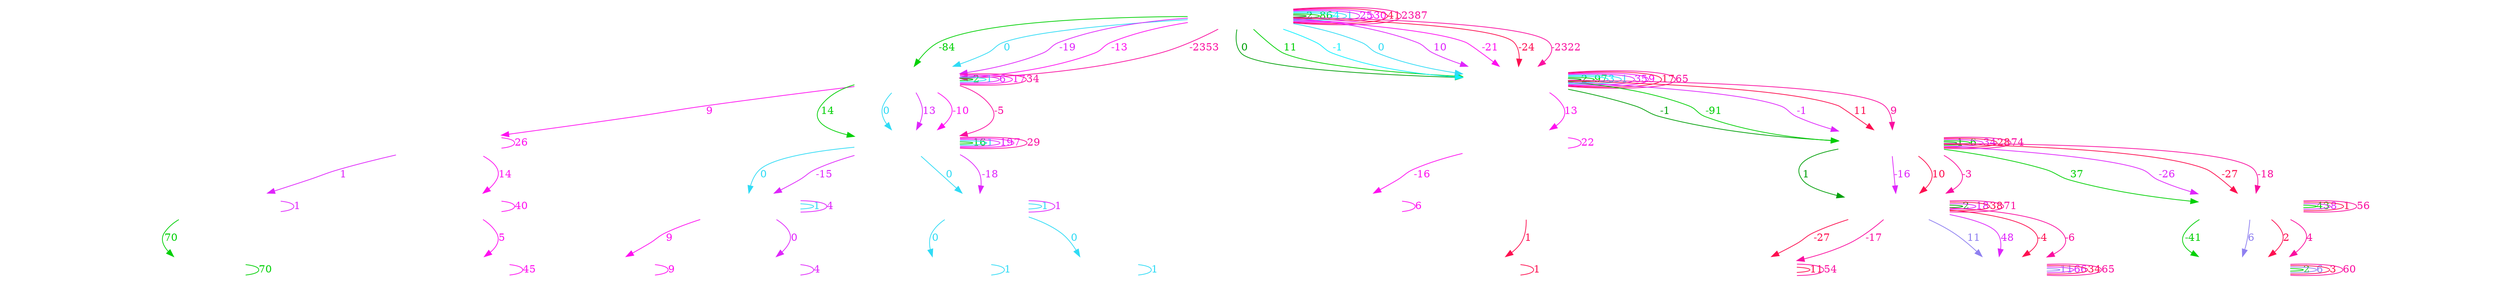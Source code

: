 digraph G{
	1[shape=plaintext, image="../results/visualizeCCAOnPheno/STAGE00DATA/png/1.png",label="",fixedsize=true,width=2,fontcolor="#00A00A"]
	2[shape=plaintext, image="../results/visualizeCCAOnPheno/STAGE00DATA/png/2.png",label="",fixedsize=true,width=2,fontcolor="#00A00A"]
	3[shape=plaintext, image="../results/visualizeCCAOnPheno/STAGE00DATA/png/3.png",label="",fixedsize=true,width=2,fontcolor="#00A00A"]
	4[shape=plaintext, image="../results/visualizeCCAOnPheno/STAGE00DATA/png/4.png",label="",fixedsize=true,width=2,fontcolor="#00A00A"]
	5[shape=plaintext, image="../results/visualizeCCAOnPheno/STAGE00DATA/png/5.png",label="",fixedsize=true,width=2,fontcolor="#00A00A"]
	6[shape=plaintext, image="../results/visualizeCCAOnPheno/STAGE00DATA/png/6.png",label="",fixedsize=true,width=2,fontcolor="#00A00A"]
	7[shape=plaintext, image="../results/visualizeCCAOnPheno/STAGE00DATA/png/7.png",label="",fixedsize=true,width=2,fontcolor="#00A00A"]
	8[shape=plaintext, image="../results/visualizeCCAOnPheno/STAGE00DATA/png/8.png",label="",fixedsize=true,width=2,fontcolor="#00A00A"]
	9[shape=plaintext, image="../results/visualizeCCAOnPheno/STAGE00DATA/png/9.png",label="",fixedsize=true,width=2,fontcolor="#00A00A"]
	10[shape=plaintext, image="../results/visualizeCCAOnPheno/STAGE00DATA/png/10.png",label="",fixedsize=true,width=2,fontcolor="#00A00A"]
	11[shape=plaintext, image="../results/visualizeCCAOnPheno/STAGE00DATA/png/11.png",label="",fixedsize=true,width=2,fontcolor="#00A00A"]
	12[shape=plaintext, image="../results/visualizeCCAOnPheno/STAGE00DATA/png/12.png",label="",fixedsize=true,width=2,fontcolor="#00A00A"]
	13[shape=plaintext, image="../results/visualizeCCAOnPheno/STAGE00DATA/png/13.png",label="",fixedsize=true,width=2,fontcolor="#00A00A"]
	14[shape=plaintext, image="../results/visualizeCCAOnPheno/STAGE00DATA/png/14.png",label="",fixedsize=true,width=2,fontcolor="#00A00A"]
	15[shape=plaintext, image="../results/visualizeCCAOnPheno/STAGE00DATA/png/15.png",label="",fixedsize=true,width=2,fontcolor="#00A00A"]
	16[shape=plaintext, image="../results/visualizeCCAOnPheno/STAGE00DATA/png/16.png",label="",fixedsize=true,width=2,fontcolor="#00A00A"]
	17[shape=plaintext, image="../results/visualizeCCAOnPheno/STAGE00DATA/png/17.png",label="",fixedsize=true,width=2,fontcolor="#00A00A"]
	18[shape=plaintext, image="../results/visualizeCCAOnPheno/STAGE00DATA/png/18.png",label="",fixedsize=true,width=2,fontcolor="#00A00A"]
	19[shape=plaintext, image="../results/visualizeCCAOnPheno/STAGE00DATA/png/19.png",label="",fixedsize=true,width=2,fontcolor="#00A00A"]
	20[shape=plaintext, image="../results/visualizeCCAOnPheno/STAGE00DATA/png/20.png",label="",fixedsize=true,width=2,fontcolor="#00A00A"]
	21[shape=plaintext, image="../results/visualizeCCAOnPheno/STAGE00DATA/png/21.png",label="",fixedsize=true,width=2,fontcolor="#00A00A"]
	22[shape=plaintext, image="../results/visualizeCCAOnPheno/STAGE00DATA/png/22.png",label="",fixedsize=true,width=2,fontcolor="#00A00A"]
	23[shape=plaintext, image="../results/visualizeCCAOnPheno/STAGE00DATA/png/23.png",label="",fixedsize=true,width=2,fontcolor="#00A00A"]
	24[shape=plaintext, image="../results/visualizeCCAOnPheno/STAGE00DATA/png/24.png",label="",fixedsize=true,width=2,fontcolor="#00A00A"]
	25[shape=plaintext, image="../results/visualizeCCAOnPheno/STAGE00DATA/png/25.png",label="",fixedsize=true,width=2,fontcolor="#00A00A"]
	26[shape=plaintext, image="../results/visualizeCCAOnPheno/STAGE00DATA/png/26.png",label="",fixedsize=true,width=2,fontcolor="#00A00A"]
	27[shape=plaintext, image="../results/visualizeCCAOnPheno/STAGE00DATA/png/27.png",label="",fixedsize=true,width=2,fontcolor="#00A00A"]
	28[shape=plaintext, image="../results/visualizeCCAOnPheno/STAGE00DATA/png/28.png",label="",fixedsize=true,width=2,fontcolor="#00A00A"]
	29[shape=plaintext, image="../results/visualizeCCAOnPheno/STAGE00DATA/png/29.png",label="",fixedsize=true,width=2,fontcolor="#00A00A"]
	30[shape=plaintext, image="../results/visualizeCCAOnPheno/STAGE00DATA/png/30.png",label="",fixedsize=true,width=2,fontcolor="#00A00A"]
	31[shape=plaintext, image="../results/visualizeCCAOnPheno/STAGE00DATA/png/31.png",label="",fixedsize=true,width=2,fontcolor="#00A00A"]
	1->1[label="2", color="#00A00A", fontcolor="#00A00A",arrowhead=none]
	1->2[style=invis]
	1->3[style=invis]
	1->3[label="0", color="#00A00A", fontcolor="#00A00A"]
	3->3[label="2", color="#00A00A", fontcolor="#00A00A",arrowhead=none]
	2->4[style=invis]
	2->5[style=invis]
	3->6[style=invis]
	3->7[style=invis]
	3->7[label="-1", color="#00A00A", fontcolor="#00A00A"]
	7->7[label="1", color="#00A00A", fontcolor="#00A00A",arrowhead=none]
	4->8[style=invis]
	4->9[style=invis]
	5->10[style=invis]
	5->11[style=invis]
	6->12[style=invis]
	6->13[style=invis]
	7->14[style=invis]
	7->14[label="1", color="#00A00A", fontcolor="#00A00A"]
	14->14[label="2", color="#00A00A", fontcolor="#00A00A",arrowhead=none]
	7->15[style=invis]
	8->16[style=invis]
	8->17[style=invis]
	9->18[style=invis]
	9->19[style=invis]
	10->20[style=invis]
	10->21[style=invis]
	11->22[style=invis]
	11->23[style=invis]
	12->24[style=invis]
	12->25[style=invis]
	13->26[style=invis]
	13->27[style=invis]
	14->28[style=invis]
	14->29[style=invis]
	15->30[style=invis]
	15->31[style=invis]
	1[shape=plaintext, image="../results/visualizeCCAOnPheno/STAGE00DATA/png/1.png",label="",fixedsize=true,width=2,fontcolor="#00D005"]
	2[shape=plaintext, image="../results/visualizeCCAOnPheno/STAGE00DATA/png/2.png",label="",fixedsize=true,width=2,fontcolor="#00D005"]
	3[shape=plaintext, image="../results/visualizeCCAOnPheno/STAGE00DATA/png/3.png",label="",fixedsize=true,width=2,fontcolor="#00D005"]
	4[shape=plaintext, image="../results/visualizeCCAOnPheno/STAGE00DATA/png/4.png",label="",fixedsize=true,width=2,fontcolor="#00D005"]
	5[shape=plaintext, image="../results/visualizeCCAOnPheno/STAGE00DATA/png/5.png",label="",fixedsize=true,width=2,fontcolor="#00D005"]
	6[shape=plaintext, image="../results/visualizeCCAOnPheno/STAGE00DATA/png/6.png",label="",fixedsize=true,width=2,fontcolor="#00D005"]
	7[shape=plaintext, image="../results/visualizeCCAOnPheno/STAGE00DATA/png/7.png",label="",fixedsize=true,width=2,fontcolor="#00D005"]
	8[shape=plaintext, image="../results/visualizeCCAOnPheno/STAGE00DATA/png/8.png",label="",fixedsize=true,width=2,fontcolor="#00D005"]
	9[shape=plaintext, image="../results/visualizeCCAOnPheno/STAGE00DATA/png/9.png",label="",fixedsize=true,width=2,fontcolor="#00D005"]
	10[shape=plaintext, image="../results/visualizeCCAOnPheno/STAGE00DATA/png/10.png",label="",fixedsize=true,width=2,fontcolor="#00D005"]
	11[shape=plaintext, image="../results/visualizeCCAOnPheno/STAGE00DATA/png/11.png",label="",fixedsize=true,width=2,fontcolor="#00D005"]
	12[shape=plaintext, image="../results/visualizeCCAOnPheno/STAGE00DATA/png/12.png",label="",fixedsize=true,width=2,fontcolor="#00D005"]
	13[shape=plaintext, image="../results/visualizeCCAOnPheno/STAGE00DATA/png/13.png",label="",fixedsize=true,width=2,fontcolor="#00D005"]
	14[shape=plaintext, image="../results/visualizeCCAOnPheno/STAGE00DATA/png/14.png",label="",fixedsize=true,width=2,fontcolor="#00D005"]
	15[shape=plaintext, image="../results/visualizeCCAOnPheno/STAGE00DATA/png/15.png",label="",fixedsize=true,width=2,fontcolor="#00D005"]
	16[shape=plaintext, image="../results/visualizeCCAOnPheno/STAGE00DATA/png/16.png",label="",fixedsize=true,width=2,fontcolor="#00D005"]
	17[shape=plaintext, image="../results/visualizeCCAOnPheno/STAGE00DATA/png/17.png",label="",fixedsize=true,width=2,fontcolor="#00D005"]
	18[shape=plaintext, image="../results/visualizeCCAOnPheno/STAGE00DATA/png/18.png",label="",fixedsize=true,width=2,fontcolor="#00D005"]
	19[shape=plaintext, image="../results/visualizeCCAOnPheno/STAGE00DATA/png/19.png",label="",fixedsize=true,width=2,fontcolor="#00D005"]
	20[shape=plaintext, image="../results/visualizeCCAOnPheno/STAGE00DATA/png/20.png",label="",fixedsize=true,width=2,fontcolor="#00D005"]
	21[shape=plaintext, image="../results/visualizeCCAOnPheno/STAGE00DATA/png/21.png",label="",fixedsize=true,width=2,fontcolor="#00D005"]
	22[shape=plaintext, image="../results/visualizeCCAOnPheno/STAGE00DATA/png/22.png",label="",fixedsize=true,width=2,fontcolor="#00D005"]
	23[shape=plaintext, image="../results/visualizeCCAOnPheno/STAGE00DATA/png/23.png",label="",fixedsize=true,width=2,fontcolor="#00D005"]
	24[shape=plaintext, image="../results/visualizeCCAOnPheno/STAGE00DATA/png/24.png",label="",fixedsize=true,width=2,fontcolor="#00D005"]
	25[shape=plaintext, image="../results/visualizeCCAOnPheno/STAGE00DATA/png/25.png",label="",fixedsize=true,width=2,fontcolor="#00D005"]
	26[shape=plaintext, image="../results/visualizeCCAOnPheno/STAGE00DATA/png/26.png",label="",fixedsize=true,width=2,fontcolor="#00D005"]
	27[shape=plaintext, image="../results/visualizeCCAOnPheno/STAGE00DATA/png/27.png",label="",fixedsize=true,width=2,fontcolor="#00D005"]
	28[shape=plaintext, image="../results/visualizeCCAOnPheno/STAGE00DATA/png/28.png",label="",fixedsize=true,width=2,fontcolor="#00D005"]
	29[shape=plaintext, image="../results/visualizeCCAOnPheno/STAGE00DATA/png/29.png",label="",fixedsize=true,width=2,fontcolor="#00D005"]
	30[shape=plaintext, image="../results/visualizeCCAOnPheno/STAGE00DATA/png/30.png",label="",fixedsize=true,width=2,fontcolor="#00D005"]
	31[shape=plaintext, image="../results/visualizeCCAOnPheno/STAGE00DATA/png/31.png",label="",fixedsize=true,width=2,fontcolor="#00D005"]
	1->1[label="86", color="#00D005", fontcolor="#00D005",arrowhead=none]
	1->2[style=invis]
	1->2[label="-84", color="#00D005", fontcolor="#00D005"]
	2->2[label="2", color="#00D005", fontcolor="#00D005",arrowhead=none]
	1->3[style=invis]
	1->3[label="11", color="#00D005", fontcolor="#00D005"]
	3->3[label="97", color="#00D005", fontcolor="#00D005",arrowhead=none]
	2->4[style=invis]
	2->5[style=invis]
	2->5[label="14", color="#00D005", fontcolor="#00D005"]
	5->5[label="16", color="#00D005", fontcolor="#00D005",arrowhead=none]
	3->6[style=invis]
	3->7[style=invis]
	3->7[label="-91", color="#00D005", fontcolor="#00D005"]
	7->7[label="6", color="#00D005", fontcolor="#00D005",arrowhead=none]
	4->8[style=invis]
	4->9[style=invis]
	5->10[style=invis]
	5->11[style=invis]
	6->12[style=invis]
	6->13[style=invis]
	7->14[style=invis]
	7->15[style=invis]
	7->15[label="37", color="#00D005", fontcolor="#00D005"]
	15->15[label="43", color="#00D005", fontcolor="#00D005",arrowhead=none]
	8->16[style=invis]
	8->17[style=invis]
	8->17[label="70", color="#00D005", fontcolor="#00D005"]
	17->17[label="70", color="#00D005", fontcolor="#00D005",arrowhead=none]
	9->18[style=invis]
	9->19[style=invis]
	10->20[style=invis]
	10->21[style=invis]
	11->22[style=invis]
	11->23[style=invis]
	12->24[style=invis]
	12->25[style=invis]
	13->26[style=invis]
	13->27[style=invis]
	14->28[style=invis]
	14->29[style=invis]
	15->30[style=invis]
	15->30[label="-41", color="#00D005", fontcolor="#00D005"]
	30->30[label="2", color="#00D005", fontcolor="#00D005",arrowhead=none]
	15->31[style=invis]
	1[shape=plaintext, image="../results/visualizeCCAOnPheno/STAGE00DATA/png/1.png",label="",fixedsize=true,width=2,fontcolor="#0FF0FF"]
	2[shape=plaintext, image="../results/visualizeCCAOnPheno/STAGE00DATA/png/2.png",label="",fixedsize=true,width=2,fontcolor="#0FF0FF"]
	3[shape=plaintext, image="../results/visualizeCCAOnPheno/STAGE00DATA/png/3.png",label="",fixedsize=true,width=2,fontcolor="#0FF0FF"]
	4[shape=plaintext, image="../results/visualizeCCAOnPheno/STAGE00DATA/png/4.png",label="",fixedsize=true,width=2,fontcolor="#0FF0FF"]
	5[shape=plaintext, image="../results/visualizeCCAOnPheno/STAGE00DATA/png/5.png",label="",fixedsize=true,width=2,fontcolor="#0FF0FF"]
	6[shape=plaintext, image="../results/visualizeCCAOnPheno/STAGE00DATA/png/6.png",label="",fixedsize=true,width=2,fontcolor="#0FF0FF"]
	7[shape=plaintext, image="../results/visualizeCCAOnPheno/STAGE00DATA/png/7.png",label="",fixedsize=true,width=2,fontcolor="#0FF0FF"]
	8[shape=plaintext, image="../results/visualizeCCAOnPheno/STAGE00DATA/png/8.png",label="",fixedsize=true,width=2,fontcolor="#0FF0FF"]
	9[shape=plaintext, image="../results/visualizeCCAOnPheno/STAGE00DATA/png/9.png",label="",fixedsize=true,width=2,fontcolor="#0FF0FF"]
	10[shape=plaintext, image="../results/visualizeCCAOnPheno/STAGE00DATA/png/10.png",label="",fixedsize=true,width=2,fontcolor="#0FF0FF"]
	11[shape=plaintext, image="../results/visualizeCCAOnPheno/STAGE00DATA/png/11.png",label="",fixedsize=true,width=2,fontcolor="#0FF0FF"]
	12[shape=plaintext, image="../results/visualizeCCAOnPheno/STAGE00DATA/png/12.png",label="",fixedsize=true,width=2,fontcolor="#0FF0FF"]
	13[shape=plaintext, image="../results/visualizeCCAOnPheno/STAGE00DATA/png/13.png",label="",fixedsize=true,width=2,fontcolor="#0FF0FF"]
	14[shape=plaintext, image="../results/visualizeCCAOnPheno/STAGE00DATA/png/14.png",label="",fixedsize=true,width=2,fontcolor="#0FF0FF"]
	15[shape=plaintext, image="../results/visualizeCCAOnPheno/STAGE00DATA/png/15.png",label="",fixedsize=true,width=2,fontcolor="#0FF0FF"]
	16[shape=plaintext, image="../results/visualizeCCAOnPheno/STAGE00DATA/png/16.png",label="",fixedsize=true,width=2,fontcolor="#0FF0FF"]
	17[shape=plaintext, image="../results/visualizeCCAOnPheno/STAGE00DATA/png/17.png",label="",fixedsize=true,width=2,fontcolor="#0FF0FF"]
	18[shape=plaintext, image="../results/visualizeCCAOnPheno/STAGE00DATA/png/18.png",label="",fixedsize=true,width=2,fontcolor="#0FF0FF"]
	19[shape=plaintext, image="../results/visualizeCCAOnPheno/STAGE00DATA/png/19.png",label="",fixedsize=true,width=2,fontcolor="#0FF0FF"]
	20[shape=plaintext, image="../results/visualizeCCAOnPheno/STAGE00DATA/png/20.png",label="",fixedsize=true,width=2,fontcolor="#0FF0FF"]
	21[shape=plaintext, image="../results/visualizeCCAOnPheno/STAGE00DATA/png/21.png",label="",fixedsize=true,width=2,fontcolor="#0FF0FF"]
	22[shape=plaintext, image="../results/visualizeCCAOnPheno/STAGE00DATA/png/22.png",label="",fixedsize=true,width=2,fontcolor="#0FF0FF"]
	23[shape=plaintext, image="../results/visualizeCCAOnPheno/STAGE00DATA/png/23.png",label="",fixedsize=true,width=2,fontcolor="#0FF0FF"]
	24[shape=plaintext, image="../results/visualizeCCAOnPheno/STAGE00DATA/png/24.png",label="",fixedsize=true,width=2,fontcolor="#0FF0FF"]
	25[shape=plaintext, image="../results/visualizeCCAOnPheno/STAGE00DATA/png/25.png",label="",fixedsize=true,width=2,fontcolor="#0FF0FF"]
	26[shape=plaintext, image="../results/visualizeCCAOnPheno/STAGE00DATA/png/26.png",label="",fixedsize=true,width=2,fontcolor="#0FF0FF"]
	27[shape=plaintext, image="../results/visualizeCCAOnPheno/STAGE00DATA/png/27.png",label="",fixedsize=true,width=2,fontcolor="#0FF0FF"]
	28[shape=plaintext, image="../results/visualizeCCAOnPheno/STAGE00DATA/png/28.png",label="",fixedsize=true,width=2,fontcolor="#0FF0FF"]
	29[shape=plaintext, image="../results/visualizeCCAOnPheno/STAGE00DATA/png/29.png",label="",fixedsize=true,width=2,fontcolor="#0FF0FF"]
	30[shape=plaintext, image="../results/visualizeCCAOnPheno/STAGE00DATA/png/30.png",label="",fixedsize=true,width=2,fontcolor="#0FF0FF"]
	31[shape=plaintext, image="../results/visualizeCCAOnPheno/STAGE00DATA/png/31.png",label="",fixedsize=true,width=2,fontcolor="#0FF0FF"]
	1->1[label="4", color="#0FF0FF", fontcolor="#0FF0FF",arrowhead=none]
	1->2[style=invis]
	1->3[style=invis]
	1->3[label="-1", color="#0FF0FF", fontcolor="#0FF0FF"]
	3->3[label="3", color="#0FF0FF", fontcolor="#0FF0FF",arrowhead=none]
	2->4[style=invis]
	2->5[style=invis]
	3->6[style=invis]
	3->7[style=invis]
	4->8[style=invis]
	4->9[style=invis]
	5->10[style=invis]
	5->11[style=invis]
	6->12[style=invis]
	6->13[style=invis]
	7->14[style=invis]
	7->15[style=invis]
	8->16[style=invis]
	8->17[style=invis]
	9->18[style=invis]
	9->19[style=invis]
	10->20[style=invis]
	10->21[style=invis]
	11->22[style=invis]
	11->23[style=invis]
	12->24[style=invis]
	12->25[style=invis]
	13->26[style=invis]
	13->27[style=invis]
	14->28[style=invis]
	14->29[style=invis]
	15->30[style=invis]
	15->31[style=invis]
	1[shape=plaintext, image="../results/visualizeCCAOnPheno/STAGE00DATA/png/1.png",label="",fixedsize=true,width=2,fontcolor="#2FDBF5"]
	2[shape=plaintext, image="../results/visualizeCCAOnPheno/STAGE00DATA/png/2.png",label="",fixedsize=true,width=2,fontcolor="#2FDBF5"]
	3[shape=plaintext, image="../results/visualizeCCAOnPheno/STAGE00DATA/png/3.png",label="",fixedsize=true,width=2,fontcolor="#2FDBF5"]
	4[shape=plaintext, image="../results/visualizeCCAOnPheno/STAGE00DATA/png/4.png",label="",fixedsize=true,width=2,fontcolor="#2FDBF5"]
	5[shape=plaintext, image="../results/visualizeCCAOnPheno/STAGE00DATA/png/5.png",label="",fixedsize=true,width=2,fontcolor="#2FDBF5"]
	6[shape=plaintext, image="../results/visualizeCCAOnPheno/STAGE00DATA/png/6.png",label="",fixedsize=true,width=2,fontcolor="#2FDBF5"]
	7[shape=plaintext, image="../results/visualizeCCAOnPheno/STAGE00DATA/png/7.png",label="",fixedsize=true,width=2,fontcolor="#2FDBF5"]
	8[shape=plaintext, image="../results/visualizeCCAOnPheno/STAGE00DATA/png/8.png",label="",fixedsize=true,width=2,fontcolor="#2FDBF5"]
	9[shape=plaintext, image="../results/visualizeCCAOnPheno/STAGE00DATA/png/9.png",label="",fixedsize=true,width=2,fontcolor="#2FDBF5"]
	10[shape=plaintext, image="../results/visualizeCCAOnPheno/STAGE00DATA/png/10.png",label="",fixedsize=true,width=2,fontcolor="#2FDBF5"]
	11[shape=plaintext, image="../results/visualizeCCAOnPheno/STAGE00DATA/png/11.png",label="",fixedsize=true,width=2,fontcolor="#2FDBF5"]
	12[shape=plaintext, image="../results/visualizeCCAOnPheno/STAGE00DATA/png/12.png",label="",fixedsize=true,width=2,fontcolor="#2FDBF5"]
	13[shape=plaintext, image="../results/visualizeCCAOnPheno/STAGE00DATA/png/13.png",label="",fixedsize=true,width=2,fontcolor="#2FDBF5"]
	14[shape=plaintext, image="../results/visualizeCCAOnPheno/STAGE00DATA/png/14.png",label="",fixedsize=true,width=2,fontcolor="#2FDBF5"]
	15[shape=plaintext, image="../results/visualizeCCAOnPheno/STAGE00DATA/png/15.png",label="",fixedsize=true,width=2,fontcolor="#2FDBF5"]
	16[shape=plaintext, image="../results/visualizeCCAOnPheno/STAGE00DATA/png/16.png",label="",fixedsize=true,width=2,fontcolor="#2FDBF5"]
	17[shape=plaintext, image="../results/visualizeCCAOnPheno/STAGE00DATA/png/17.png",label="",fixedsize=true,width=2,fontcolor="#2FDBF5"]
	18[shape=plaintext, image="../results/visualizeCCAOnPheno/STAGE00DATA/png/18.png",label="",fixedsize=true,width=2,fontcolor="#2FDBF5"]
	19[shape=plaintext, image="../results/visualizeCCAOnPheno/STAGE00DATA/png/19.png",label="",fixedsize=true,width=2,fontcolor="#2FDBF5"]
	20[shape=plaintext, image="../results/visualizeCCAOnPheno/STAGE00DATA/png/20.png",label="",fixedsize=true,width=2,fontcolor="#2FDBF5"]
	21[shape=plaintext, image="../results/visualizeCCAOnPheno/STAGE00DATA/png/21.png",label="",fixedsize=true,width=2,fontcolor="#2FDBF5"]
	22[shape=plaintext, image="../results/visualizeCCAOnPheno/STAGE00DATA/png/22.png",label="",fixedsize=true,width=2,fontcolor="#2FDBF5"]
	23[shape=plaintext, image="../results/visualizeCCAOnPheno/STAGE00DATA/png/23.png",label="",fixedsize=true,width=2,fontcolor="#2FDBF5"]
	24[shape=plaintext, image="../results/visualizeCCAOnPheno/STAGE00DATA/png/24.png",label="",fixedsize=true,width=2,fontcolor="#2FDBF5"]
	25[shape=plaintext, image="../results/visualizeCCAOnPheno/STAGE00DATA/png/25.png",label="",fixedsize=true,width=2,fontcolor="#2FDBF5"]
	26[shape=plaintext, image="../results/visualizeCCAOnPheno/STAGE00DATA/png/26.png",label="",fixedsize=true,width=2,fontcolor="#2FDBF5"]
	27[shape=plaintext, image="../results/visualizeCCAOnPheno/STAGE00DATA/png/27.png",label="",fixedsize=true,width=2,fontcolor="#2FDBF5"]
	28[shape=plaintext, image="../results/visualizeCCAOnPheno/STAGE00DATA/png/28.png",label="",fixedsize=true,width=2,fontcolor="#2FDBF5"]
	29[shape=plaintext, image="../results/visualizeCCAOnPheno/STAGE00DATA/png/29.png",label="",fixedsize=true,width=2,fontcolor="#2FDBF5"]
	30[shape=plaintext, image="../results/visualizeCCAOnPheno/STAGE00DATA/png/30.png",label="",fixedsize=true,width=2,fontcolor="#2FDBF5"]
	31[shape=plaintext, image="../results/visualizeCCAOnPheno/STAGE00DATA/png/31.png",label="",fixedsize=true,width=2,fontcolor="#2FDBF5"]
	1->1[label="1", color="#2FDBF5", fontcolor="#2FDBF5",arrowhead=none]
	1->2[style=invis]
	1->2[label="0", color="#2FDBF5", fontcolor="#2FDBF5"]
	2->2[label="1", color="#2FDBF5", fontcolor="#2FDBF5",arrowhead=none]
	1->3[style=invis]
	1->3[label="0", color="#2FDBF5", fontcolor="#2FDBF5"]
	3->3[label="1", color="#2FDBF5", fontcolor="#2FDBF5",arrowhead=none]
	2->4[style=invis]
	2->5[style=invis]
	2->5[label="0", color="#2FDBF5", fontcolor="#2FDBF5"]
	5->5[label="1", color="#2FDBF5", fontcolor="#2FDBF5",arrowhead=none]
	3->6[style=invis]
	3->7[style=invis]
	4->8[style=invis]
	4->9[style=invis]
	5->10[style=invis]
	5->10[label="0", color="#2FDBF5", fontcolor="#2FDBF5"]
	10->10[label="1", color="#2FDBF5", fontcolor="#2FDBF5",arrowhead=none]
	5->11[style=invis]
	5->11[label="0", color="#2FDBF5", fontcolor="#2FDBF5"]
	11->11[label="1", color="#2FDBF5", fontcolor="#2FDBF5",arrowhead=none]
	6->12[style=invis]
	6->13[style=invis]
	7->14[style=invis]
	7->15[style=invis]
	8->16[style=invis]
	8->17[style=invis]
	9->18[style=invis]
	9->19[style=invis]
	10->20[style=invis]
	10->21[style=invis]
	11->22[style=invis]
	11->22[label="0", color="#2FDBF5", fontcolor="#2FDBF5"]
	22->22[label="1", color="#2FDBF5", fontcolor="#2FDBF5",arrowhead=none]
	11->23[style=invis]
	11->23[label="0", color="#2FDBF5", fontcolor="#2FDBF5"]
	23->23[label="1", color="#2FDBF5", fontcolor="#2FDBF5",arrowhead=none]
	12->24[style=invis]
	12->25[style=invis]
	13->26[style=invis]
	13->27[style=invis]
	14->28[style=invis]
	14->29[style=invis]
	15->30[style=invis]
	15->31[style=invis]
	1[shape=plaintext, image="../results/visualizeCCAOnPheno/STAGE00DATA/png/1.png",label="",fixedsize=true,width=2,fontcolor="#8F80F0"]
	2[shape=plaintext, image="../results/visualizeCCAOnPheno/STAGE00DATA/png/2.png",label="",fixedsize=true,width=2,fontcolor="#8F80F0"]
	3[shape=plaintext, image="../results/visualizeCCAOnPheno/STAGE00DATA/png/3.png",label="",fixedsize=true,width=2,fontcolor="#8F80F0"]
	4[shape=plaintext, image="../results/visualizeCCAOnPheno/STAGE00DATA/png/4.png",label="",fixedsize=true,width=2,fontcolor="#8F80F0"]
	5[shape=plaintext, image="../results/visualizeCCAOnPheno/STAGE00DATA/png/5.png",label="",fixedsize=true,width=2,fontcolor="#8F80F0"]
	6[shape=plaintext, image="../results/visualizeCCAOnPheno/STAGE00DATA/png/6.png",label="",fixedsize=true,width=2,fontcolor="#8F80F0"]
	7[shape=plaintext, image="../results/visualizeCCAOnPheno/STAGE00DATA/png/7.png",label="",fixedsize=true,width=2,fontcolor="#8F80F0"]
	8[shape=plaintext, image="../results/visualizeCCAOnPheno/STAGE00DATA/png/8.png",label="",fixedsize=true,width=2,fontcolor="#8F80F0"]
	9[shape=plaintext, image="../results/visualizeCCAOnPheno/STAGE00DATA/png/9.png",label="",fixedsize=true,width=2,fontcolor="#8F80F0"]
	10[shape=plaintext, image="../results/visualizeCCAOnPheno/STAGE00DATA/png/10.png",label="",fixedsize=true,width=2,fontcolor="#8F80F0"]
	11[shape=plaintext, image="../results/visualizeCCAOnPheno/STAGE00DATA/png/11.png",label="",fixedsize=true,width=2,fontcolor="#8F80F0"]
	12[shape=plaintext, image="../results/visualizeCCAOnPheno/STAGE00DATA/png/12.png",label="",fixedsize=true,width=2,fontcolor="#8F80F0"]
	13[shape=plaintext, image="../results/visualizeCCAOnPheno/STAGE00DATA/png/13.png",label="",fixedsize=true,width=2,fontcolor="#8F80F0"]
	14[shape=plaintext, image="../results/visualizeCCAOnPheno/STAGE00DATA/png/14.png",label="",fixedsize=true,width=2,fontcolor="#8F80F0"]
	15[shape=plaintext, image="../results/visualizeCCAOnPheno/STAGE00DATA/png/15.png",label="",fixedsize=true,width=2,fontcolor="#8F80F0"]
	16[shape=plaintext, image="../results/visualizeCCAOnPheno/STAGE00DATA/png/16.png",label="",fixedsize=true,width=2,fontcolor="#8F80F0"]
	17[shape=plaintext, image="../results/visualizeCCAOnPheno/STAGE00DATA/png/17.png",label="",fixedsize=true,width=2,fontcolor="#8F80F0"]
	18[shape=plaintext, image="../results/visualizeCCAOnPheno/STAGE00DATA/png/18.png",label="",fixedsize=true,width=2,fontcolor="#8F80F0"]
	19[shape=plaintext, image="../results/visualizeCCAOnPheno/STAGE00DATA/png/19.png",label="",fixedsize=true,width=2,fontcolor="#8F80F0"]
	20[shape=plaintext, image="../results/visualizeCCAOnPheno/STAGE00DATA/png/20.png",label="",fixedsize=true,width=2,fontcolor="#8F80F0"]
	21[shape=plaintext, image="../results/visualizeCCAOnPheno/STAGE00DATA/png/21.png",label="",fixedsize=true,width=2,fontcolor="#8F80F0"]
	22[shape=plaintext, image="../results/visualizeCCAOnPheno/STAGE00DATA/png/22.png",label="",fixedsize=true,width=2,fontcolor="#8F80F0"]
	23[shape=plaintext, image="../results/visualizeCCAOnPheno/STAGE00DATA/png/23.png",label="",fixedsize=true,width=2,fontcolor="#8F80F0"]
	24[shape=plaintext, image="../results/visualizeCCAOnPheno/STAGE00DATA/png/24.png",label="",fixedsize=true,width=2,fontcolor="#8F80F0"]
	25[shape=plaintext, image="../results/visualizeCCAOnPheno/STAGE00DATA/png/25.png",label="",fixedsize=true,width=2,fontcolor="#8F80F0"]
	26[shape=plaintext, image="../results/visualizeCCAOnPheno/STAGE00DATA/png/26.png",label="",fixedsize=true,width=2,fontcolor="#8F80F0"]
	27[shape=plaintext, image="../results/visualizeCCAOnPheno/STAGE00DATA/png/27.png",label="",fixedsize=true,width=2,fontcolor="#8F80F0"]
	28[shape=plaintext, image="../results/visualizeCCAOnPheno/STAGE00DATA/png/28.png",label="",fixedsize=true,width=2,fontcolor="#8F80F0"]
	29[shape=plaintext, image="../results/visualizeCCAOnPheno/STAGE00DATA/png/29.png",label="",fixedsize=true,width=2,fontcolor="#8F80F0"]
	30[shape=plaintext, image="../results/visualizeCCAOnPheno/STAGE00DATA/png/30.png",label="",fixedsize=true,width=2,fontcolor="#8F80F0"]
	31[shape=plaintext, image="../results/visualizeCCAOnPheno/STAGE00DATA/png/31.png",label="",fixedsize=true,width=2,fontcolor="#8F80F0"]
	1->2[style=invis]
	1->3[style=invis]
	2->4[style=invis]
	2->5[style=invis]
	3->6[style=invis]
	3->7[style=invis]
	4->8[style=invis]
	4->9[style=invis]
	5->10[style=invis]
	5->11[style=invis]
	6->12[style=invis]
	6->13[style=invis]
	7->14[style=invis]
	7->15[style=invis]
	8->16[style=invis]
	8->17[style=invis]
	9->18[style=invis]
	9->19[style=invis]
	10->20[style=invis]
	10->21[style=invis]
	11->22[style=invis]
	11->23[style=invis]
	12->24[style=invis]
	12->25[style=invis]
	13->26[style=invis]
	13->27[style=invis]
	14->28[style=invis]
	14->29[style=invis]
	14->29[label="11", color="#8F80F0", fontcolor="#8F80F0"]
	29->29[label="11", color="#8F80F0", fontcolor="#8F80F0",arrowhead=none]
	15->30[style=invis]
	15->30[label="6", color="#8F80F0", fontcolor="#8F80F0"]
	30->30[label="6", color="#8F80F0", fontcolor="#8F80F0",arrowhead=none]
	15->31[style=invis]
	1[shape=plaintext, image="../results/visualizeCCAOnPheno/STAGE00DATA/png/1.png",label="",fixedsize=true,width=2,fontcolor="#DF25FB"]
	2[shape=plaintext, image="../results/visualizeCCAOnPheno/STAGE00DATA/png/2.png",label="",fixedsize=true,width=2,fontcolor="#DF25FB"]
	3[shape=plaintext, image="../results/visualizeCCAOnPheno/STAGE00DATA/png/3.png",label="",fixedsize=true,width=2,fontcolor="#DF25FB"]
	4[shape=plaintext, image="../results/visualizeCCAOnPheno/STAGE00DATA/png/4.png",label="",fixedsize=true,width=2,fontcolor="#DF25FB"]
	5[shape=plaintext, image="../results/visualizeCCAOnPheno/STAGE00DATA/png/5.png",label="",fixedsize=true,width=2,fontcolor="#DF25FB"]
	6[shape=plaintext, image="../results/visualizeCCAOnPheno/STAGE00DATA/png/6.png",label="",fixedsize=true,width=2,fontcolor="#DF25FB"]
	7[shape=plaintext, image="../results/visualizeCCAOnPheno/STAGE00DATA/png/7.png",label="",fixedsize=true,width=2,fontcolor="#DF25FB"]
	8[shape=plaintext, image="../results/visualizeCCAOnPheno/STAGE00DATA/png/8.png",label="",fixedsize=true,width=2,fontcolor="#DF25FB"]
	9[shape=plaintext, image="../results/visualizeCCAOnPheno/STAGE00DATA/png/9.png",label="",fixedsize=true,width=2,fontcolor="#DF25FB"]
	10[shape=plaintext, image="../results/visualizeCCAOnPheno/STAGE00DATA/png/10.png",label="",fixedsize=true,width=2,fontcolor="#DF25FB"]
	11[shape=plaintext, image="../results/visualizeCCAOnPheno/STAGE00DATA/png/11.png",label="",fixedsize=true,width=2,fontcolor="#DF25FB"]
	12[shape=plaintext, image="../results/visualizeCCAOnPheno/STAGE00DATA/png/12.png",label="",fixedsize=true,width=2,fontcolor="#DF25FB"]
	13[shape=plaintext, image="../results/visualizeCCAOnPheno/STAGE00DATA/png/13.png",label="",fixedsize=true,width=2,fontcolor="#DF25FB"]
	14[shape=plaintext, image="../results/visualizeCCAOnPheno/STAGE00DATA/png/14.png",label="",fixedsize=true,width=2,fontcolor="#DF25FB"]
	15[shape=plaintext, image="../results/visualizeCCAOnPheno/STAGE00DATA/png/15.png",label="",fixedsize=true,width=2,fontcolor="#DF25FB"]
	16[shape=plaintext, image="../results/visualizeCCAOnPheno/STAGE00DATA/png/16.png",label="",fixedsize=true,width=2,fontcolor="#DF25FB"]
	17[shape=plaintext, image="../results/visualizeCCAOnPheno/STAGE00DATA/png/17.png",label="",fixedsize=true,width=2,fontcolor="#DF25FB"]
	18[shape=plaintext, image="../results/visualizeCCAOnPheno/STAGE00DATA/png/18.png",label="",fixedsize=true,width=2,fontcolor="#DF25FB"]
	19[shape=plaintext, image="../results/visualizeCCAOnPheno/STAGE00DATA/png/19.png",label="",fixedsize=true,width=2,fontcolor="#DF25FB"]
	20[shape=plaintext, image="../results/visualizeCCAOnPheno/STAGE00DATA/png/20.png",label="",fixedsize=true,width=2,fontcolor="#DF25FB"]
	21[shape=plaintext, image="../results/visualizeCCAOnPheno/STAGE00DATA/png/21.png",label="",fixedsize=true,width=2,fontcolor="#DF25FB"]
	22[shape=plaintext, image="../results/visualizeCCAOnPheno/STAGE00DATA/png/22.png",label="",fixedsize=true,width=2,fontcolor="#DF25FB"]
	23[shape=plaintext, image="../results/visualizeCCAOnPheno/STAGE00DATA/png/23.png",label="",fixedsize=true,width=2,fontcolor="#DF25FB"]
	24[shape=plaintext, image="../results/visualizeCCAOnPheno/STAGE00DATA/png/24.png",label="",fixedsize=true,width=2,fontcolor="#DF25FB"]
	25[shape=plaintext, image="../results/visualizeCCAOnPheno/STAGE00DATA/png/25.png",label="",fixedsize=true,width=2,fontcolor="#DF25FB"]
	26[shape=plaintext, image="../results/visualizeCCAOnPheno/STAGE00DATA/png/26.png",label="",fixedsize=true,width=2,fontcolor="#DF25FB"]
	27[shape=plaintext, image="../results/visualizeCCAOnPheno/STAGE00DATA/png/27.png",label="",fixedsize=true,width=2,fontcolor="#DF25FB"]
	28[shape=plaintext, image="../results/visualizeCCAOnPheno/STAGE00DATA/png/28.png",label="",fixedsize=true,width=2,fontcolor="#DF25FB"]
	29[shape=plaintext, image="../results/visualizeCCAOnPheno/STAGE00DATA/png/29.png",label="",fixedsize=true,width=2,fontcolor="#DF25FB"]
	30[shape=plaintext, image="../results/visualizeCCAOnPheno/STAGE00DATA/png/30.png",label="",fixedsize=true,width=2,fontcolor="#DF25FB"]
	31[shape=plaintext, image="../results/visualizeCCAOnPheno/STAGE00DATA/png/31.png",label="",fixedsize=true,width=2,fontcolor="#DF25FB"]
	1->1[label="25", color="#DF25FB", fontcolor="#DF25FB",arrowhead=none]
	1->2[style=invis]
	1->2[label="-19", color="#DF25FB", fontcolor="#DF25FB"]
	2->2[label="6", color="#DF25FB", fontcolor="#DF25FB",arrowhead=none]
	1->3[style=invis]
	1->3[label="10", color="#DF25FB", fontcolor="#DF25FB"]
	3->3[label="35", color="#DF25FB", fontcolor="#DF25FB",arrowhead=none]
	2->4[style=invis]
	2->5[style=invis]
	2->5[label="13", color="#DF25FB", fontcolor="#DF25FB"]
	5->5[label="19", color="#DF25FB", fontcolor="#DF25FB",arrowhead=none]
	3->6[style=invis]
	3->7[style=invis]
	3->7[label="-1", color="#DF25FB", fontcolor="#DF25FB"]
	7->7[label="34", color="#DF25FB", fontcolor="#DF25FB",arrowhead=none]
	4->8[style=invis]
	4->8[label="1", color="#DF25FB", fontcolor="#DF25FB"]
	8->8[label="1", color="#DF25FB", fontcolor="#DF25FB",arrowhead=none]
	4->9[style=invis]
	5->10[style=invis]
	5->10[label="-15", color="#DF25FB", fontcolor="#DF25FB"]
	10->10[label="4", color="#DF25FB", fontcolor="#DF25FB",arrowhead=none]
	5->11[style=invis]
	5->11[label="-18", color="#DF25FB", fontcolor="#DF25FB"]
	11->11[label="1", color="#DF25FB", fontcolor="#DF25FB",arrowhead=none]
	6->12[style=invis]
	6->13[style=invis]
	7->14[style=invis]
	7->14[label="-16", color="#DF25FB", fontcolor="#DF25FB"]
	14->14[label="18", color="#DF25FB", fontcolor="#DF25FB",arrowhead=none]
	7->15[style=invis]
	7->15[label="-26", color="#DF25FB", fontcolor="#DF25FB"]
	15->15[label="8", color="#DF25FB", fontcolor="#DF25FB",arrowhead=none]
	8->16[style=invis]
	8->17[style=invis]
	9->18[style=invis]
	9->19[style=invis]
	10->20[style=invis]
	10->21[style=invis]
	10->21[label="0", color="#DF25FB", fontcolor="#DF25FB"]
	21->21[label="4", color="#DF25FB", fontcolor="#DF25FB",arrowhead=none]
	11->22[style=invis]
	11->23[style=invis]
	12->24[style=invis]
	12->25[style=invis]
	13->26[style=invis]
	13->27[style=invis]
	14->28[style=invis]
	14->29[style=invis]
	14->29[label="48", color="#DF25FB", fontcolor="#DF25FB"]
	29->29[label="66", color="#DF25FB", fontcolor="#DF25FB",arrowhead=none]
	15->30[style=invis]
	15->31[style=invis]
	1[shape=plaintext, image="../results/visualizeCCAOnPheno/STAGE00DATA/png/1.png",label="",fixedsize=true,width=2,fontcolor="#FF0FF0"]
	2[shape=plaintext, image="../results/visualizeCCAOnPheno/STAGE00DATA/png/2.png",label="",fixedsize=true,width=2,fontcolor="#FF0FF0"]
	3[shape=plaintext, image="../results/visualizeCCAOnPheno/STAGE00DATA/png/3.png",label="",fixedsize=true,width=2,fontcolor="#FF0FF0"]
	4[shape=plaintext, image="../results/visualizeCCAOnPheno/STAGE00DATA/png/4.png",label="",fixedsize=true,width=2,fontcolor="#FF0FF0"]
	5[shape=plaintext, image="../results/visualizeCCAOnPheno/STAGE00DATA/png/5.png",label="",fixedsize=true,width=2,fontcolor="#FF0FF0"]
	6[shape=plaintext, image="../results/visualizeCCAOnPheno/STAGE00DATA/png/6.png",label="",fixedsize=true,width=2,fontcolor="#FF0FF0"]
	7[shape=plaintext, image="../results/visualizeCCAOnPheno/STAGE00DATA/png/7.png",label="",fixedsize=true,width=2,fontcolor="#FF0FF0"]
	8[shape=plaintext, image="../results/visualizeCCAOnPheno/STAGE00DATA/png/8.png",label="",fixedsize=true,width=2,fontcolor="#FF0FF0"]
	9[shape=plaintext, image="../results/visualizeCCAOnPheno/STAGE00DATA/png/9.png",label="",fixedsize=true,width=2,fontcolor="#FF0FF0"]
	10[shape=plaintext, image="../results/visualizeCCAOnPheno/STAGE00DATA/png/10.png",label="",fixedsize=true,width=2,fontcolor="#FF0FF0"]
	11[shape=plaintext, image="../results/visualizeCCAOnPheno/STAGE00DATA/png/11.png",label="",fixedsize=true,width=2,fontcolor="#FF0FF0"]
	12[shape=plaintext, image="../results/visualizeCCAOnPheno/STAGE00DATA/png/12.png",label="",fixedsize=true,width=2,fontcolor="#FF0FF0"]
	13[shape=plaintext, image="../results/visualizeCCAOnPheno/STAGE00DATA/png/13.png",label="",fixedsize=true,width=2,fontcolor="#FF0FF0"]
	14[shape=plaintext, image="../results/visualizeCCAOnPheno/STAGE00DATA/png/14.png",label="",fixedsize=true,width=2,fontcolor="#FF0FF0"]
	15[shape=plaintext, image="../results/visualizeCCAOnPheno/STAGE00DATA/png/15.png",label="",fixedsize=true,width=2,fontcolor="#FF0FF0"]
	16[shape=plaintext, image="../results/visualizeCCAOnPheno/STAGE00DATA/png/16.png",label="",fixedsize=true,width=2,fontcolor="#FF0FF0"]
	17[shape=plaintext, image="../results/visualizeCCAOnPheno/STAGE00DATA/png/17.png",label="",fixedsize=true,width=2,fontcolor="#FF0FF0"]
	18[shape=plaintext, image="../results/visualizeCCAOnPheno/STAGE00DATA/png/18.png",label="",fixedsize=true,width=2,fontcolor="#FF0FF0"]
	19[shape=plaintext, image="../results/visualizeCCAOnPheno/STAGE00DATA/png/19.png",label="",fixedsize=true,width=2,fontcolor="#FF0FF0"]
	20[shape=plaintext, image="../results/visualizeCCAOnPheno/STAGE00DATA/png/20.png",label="",fixedsize=true,width=2,fontcolor="#FF0FF0"]
	21[shape=plaintext, image="../results/visualizeCCAOnPheno/STAGE00DATA/png/21.png",label="",fixedsize=true,width=2,fontcolor="#FF0FF0"]
	22[shape=plaintext, image="../results/visualizeCCAOnPheno/STAGE00DATA/png/22.png",label="",fixedsize=true,width=2,fontcolor="#FF0FF0"]
	23[shape=plaintext, image="../results/visualizeCCAOnPheno/STAGE00DATA/png/23.png",label="",fixedsize=true,width=2,fontcolor="#FF0FF0"]
	24[shape=plaintext, image="../results/visualizeCCAOnPheno/STAGE00DATA/png/24.png",label="",fixedsize=true,width=2,fontcolor="#FF0FF0"]
	25[shape=plaintext, image="../results/visualizeCCAOnPheno/STAGE00DATA/png/25.png",label="",fixedsize=true,width=2,fontcolor="#FF0FF0"]
	26[shape=plaintext, image="../results/visualizeCCAOnPheno/STAGE00DATA/png/26.png",label="",fixedsize=true,width=2,fontcolor="#FF0FF0"]
	27[shape=plaintext, image="../results/visualizeCCAOnPheno/STAGE00DATA/png/27.png",label="",fixedsize=true,width=2,fontcolor="#FF0FF0"]
	28[shape=plaintext, image="../results/visualizeCCAOnPheno/STAGE00DATA/png/28.png",label="",fixedsize=true,width=2,fontcolor="#FF0FF0"]
	29[shape=plaintext, image="../results/visualizeCCAOnPheno/STAGE00DATA/png/29.png",label="",fixedsize=true,width=2,fontcolor="#FF0FF0"]
	30[shape=plaintext, image="../results/visualizeCCAOnPheno/STAGE00DATA/png/30.png",label="",fixedsize=true,width=2,fontcolor="#FF0FF0"]
	31[shape=plaintext, image="../results/visualizeCCAOnPheno/STAGE00DATA/png/31.png",label="",fixedsize=true,width=2,fontcolor="#FF0FF0"]
	1->1[label="30", color="#FF0FF0", fontcolor="#FF0FF0",arrowhead=none]
	1->2[style=invis]
	1->2[label="-13", color="#FF0FF0", fontcolor="#FF0FF0"]
	2->2[label="17", color="#FF0FF0", fontcolor="#FF0FF0",arrowhead=none]
	1->3[style=invis]
	1->3[label="-21", color="#FF0FF0", fontcolor="#FF0FF0"]
	3->3[label="9", color="#FF0FF0", fontcolor="#FF0FF0",arrowhead=none]
	2->4[style=invis]
	2->4[label="9", color="#FF0FF0", fontcolor="#FF0FF0"]
	4->4[label="26", color="#FF0FF0", fontcolor="#FF0FF0",arrowhead=none]
	2->5[style=invis]
	2->5[label="-10", color="#FF0FF0", fontcolor="#FF0FF0"]
	5->5[label="7", color="#FF0FF0", fontcolor="#FF0FF0",arrowhead=none]
	3->6[style=invis]
	3->6[label="13", color="#FF0FF0", fontcolor="#FF0FF0"]
	6->6[label="22", color="#FF0FF0", fontcolor="#FF0FF0",arrowhead=none]
	3->7[style=invis]
	4->8[style=invis]
	4->9[style=invis]
	4->9[label="14", color="#FF0FF0", fontcolor="#FF0FF0"]
	9->9[label="40", color="#FF0FF0", fontcolor="#FF0FF0",arrowhead=none]
	5->10[style=invis]
	5->11[style=invis]
	6->12[style=invis]
	6->12[label="-16", color="#FF0FF0", fontcolor="#FF0FF0"]
	12->12[label="6", color="#FF0FF0", fontcolor="#FF0FF0",arrowhead=none]
	6->13[style=invis]
	7->14[style=invis]
	7->15[style=invis]
	8->16[style=invis]
	8->17[style=invis]
	9->18[style=invis]
	9->19[style=invis]
	9->19[label="5", color="#FF0FF0", fontcolor="#FF0FF0"]
	19->19[label="45", color="#FF0FF0", fontcolor="#FF0FF0",arrowhead=none]
	10->20[style=invis]
	10->20[label="9", color="#FF0FF0", fontcolor="#FF0FF0"]
	20->20[label="9", color="#FF0FF0", fontcolor="#FF0FF0",arrowhead=none]
	10->21[style=invis]
	11->22[style=invis]
	11->23[style=invis]
	12->24[style=invis]
	12->25[style=invis]
	13->26[style=invis]
	13->27[style=invis]
	14->28[style=invis]
	14->29[style=invis]
	15->30[style=invis]
	15->31[style=invis]
	1[shape=plaintext, image="../results/visualizeCCAOnPheno/STAGE00DATA/png/1.png",label="",fixedsize=true,width=2,fontcolor="#FD0F50"]
	2[shape=plaintext, image="../results/visualizeCCAOnPheno/STAGE00DATA/png/2.png",label="",fixedsize=true,width=2,fontcolor="#FD0F50"]
	3[shape=plaintext, image="../results/visualizeCCAOnPheno/STAGE00DATA/png/3.png",label="",fixedsize=true,width=2,fontcolor="#FD0F50"]
	4[shape=plaintext, image="../results/visualizeCCAOnPheno/STAGE00DATA/png/4.png",label="",fixedsize=true,width=2,fontcolor="#FD0F50"]
	5[shape=plaintext, image="../results/visualizeCCAOnPheno/STAGE00DATA/png/5.png",label="",fixedsize=true,width=2,fontcolor="#FD0F50"]
	6[shape=plaintext, image="../results/visualizeCCAOnPheno/STAGE00DATA/png/6.png",label="",fixedsize=true,width=2,fontcolor="#FD0F50"]
	7[shape=plaintext, image="../results/visualizeCCAOnPheno/STAGE00DATA/png/7.png",label="",fixedsize=true,width=2,fontcolor="#FD0F50"]
	8[shape=plaintext, image="../results/visualizeCCAOnPheno/STAGE00DATA/png/8.png",label="",fixedsize=true,width=2,fontcolor="#FD0F50"]
	9[shape=plaintext, image="../results/visualizeCCAOnPheno/STAGE00DATA/png/9.png",label="",fixedsize=true,width=2,fontcolor="#FD0F50"]
	10[shape=plaintext, image="../results/visualizeCCAOnPheno/STAGE00DATA/png/10.png",label="",fixedsize=true,width=2,fontcolor="#FD0F50"]
	11[shape=plaintext, image="../results/visualizeCCAOnPheno/STAGE00DATA/png/11.png",label="",fixedsize=true,width=2,fontcolor="#FD0F50"]
	12[shape=plaintext, image="../results/visualizeCCAOnPheno/STAGE00DATA/png/12.png",label="",fixedsize=true,width=2,fontcolor="#FD0F50"]
	13[shape=plaintext, image="../results/visualizeCCAOnPheno/STAGE00DATA/png/13.png",label="",fixedsize=true,width=2,fontcolor="#FD0F50"]
	14[shape=plaintext, image="../results/visualizeCCAOnPheno/STAGE00DATA/png/14.png",label="",fixedsize=true,width=2,fontcolor="#FD0F50"]
	15[shape=plaintext, image="../results/visualizeCCAOnPheno/STAGE00DATA/png/15.png",label="",fixedsize=true,width=2,fontcolor="#FD0F50"]
	16[shape=plaintext, image="../results/visualizeCCAOnPheno/STAGE00DATA/png/16.png",label="",fixedsize=true,width=2,fontcolor="#FD0F50"]
	17[shape=plaintext, image="../results/visualizeCCAOnPheno/STAGE00DATA/png/17.png",label="",fixedsize=true,width=2,fontcolor="#FD0F50"]
	18[shape=plaintext, image="../results/visualizeCCAOnPheno/STAGE00DATA/png/18.png",label="",fixedsize=true,width=2,fontcolor="#FD0F50"]
	19[shape=plaintext, image="../results/visualizeCCAOnPheno/STAGE00DATA/png/19.png",label="",fixedsize=true,width=2,fontcolor="#FD0F50"]
	20[shape=plaintext, image="../results/visualizeCCAOnPheno/STAGE00DATA/png/20.png",label="",fixedsize=true,width=2,fontcolor="#FD0F50"]
	21[shape=plaintext, image="../results/visualizeCCAOnPheno/STAGE00DATA/png/21.png",label="",fixedsize=true,width=2,fontcolor="#FD0F50"]
	22[shape=plaintext, image="../results/visualizeCCAOnPheno/STAGE00DATA/png/22.png",label="",fixedsize=true,width=2,fontcolor="#FD0F50"]
	23[shape=plaintext, image="../results/visualizeCCAOnPheno/STAGE00DATA/png/23.png",label="",fixedsize=true,width=2,fontcolor="#FD0F50"]
	24[shape=plaintext, image="../results/visualizeCCAOnPheno/STAGE00DATA/png/24.png",label="",fixedsize=true,width=2,fontcolor="#FD0F50"]
	25[shape=plaintext, image="../results/visualizeCCAOnPheno/STAGE00DATA/png/25.png",label="",fixedsize=true,width=2,fontcolor="#FD0F50"]
	26[shape=plaintext, image="../results/visualizeCCAOnPheno/STAGE00DATA/png/26.png",label="",fixedsize=true,width=2,fontcolor="#FD0F50"]
	27[shape=plaintext, image="../results/visualizeCCAOnPheno/STAGE00DATA/png/27.png",label="",fixedsize=true,width=2,fontcolor="#FD0F50"]
	28[shape=plaintext, image="../results/visualizeCCAOnPheno/STAGE00DATA/png/28.png",label="",fixedsize=true,width=2,fontcolor="#FD0F50"]
	29[shape=plaintext, image="../results/visualizeCCAOnPheno/STAGE00DATA/png/29.png",label="",fixedsize=true,width=2,fontcolor="#FD0F50"]
	30[shape=plaintext, image="../results/visualizeCCAOnPheno/STAGE00DATA/png/30.png",label="",fixedsize=true,width=2,fontcolor="#FD0F50"]
	31[shape=plaintext, image="../results/visualizeCCAOnPheno/STAGE00DATA/png/31.png",label="",fixedsize=true,width=2,fontcolor="#FD0F50"]
	1->1[label="41", color="#FD0F50", fontcolor="#FD0F50",arrowhead=none]
	1->2[style=invis]
	1->3[style=invis]
	1->3[label="-24", color="#FD0F50", fontcolor="#FD0F50"]
	3->3[label="17", color="#FD0F50", fontcolor="#FD0F50",arrowhead=none]
	2->4[style=invis]
	2->5[style=invis]
	3->6[style=invis]
	3->7[style=invis]
	3->7[label="11", color="#FD0F50", fontcolor="#FD0F50"]
	7->7[label="28", color="#FD0F50", fontcolor="#FD0F50",arrowhead=none]
	4->8[style=invis]
	4->9[style=invis]
	5->10[style=invis]
	5->11[style=invis]
	6->12[style=invis]
	6->13[style=invis]
	7->14[style=invis]
	7->14[label="10", color="#FD0F50", fontcolor="#FD0F50"]
	14->14[label="38", color="#FD0F50", fontcolor="#FD0F50",arrowhead=none]
	7->15[style=invis]
	7->15[label="-27", color="#FD0F50", fontcolor="#FD0F50"]
	15->15[label="1", color="#FD0F50", fontcolor="#FD0F50",arrowhead=none]
	8->16[style=invis]
	8->17[style=invis]
	9->18[style=invis]
	9->19[style=invis]
	10->20[style=invis]
	10->21[style=invis]
	11->22[style=invis]
	11->23[style=invis]
	12->24[style=invis]
	12->25[style=invis]
	13->26[style=invis]
	13->26[label="1", color="#FD0F50", fontcolor="#FD0F50"]
	26->26[label="1", color="#FD0F50", fontcolor="#FD0F50",arrowhead=none]
	13->27[style=invis]
	14->28[style=invis]
	14->28[label="-27", color="#FD0F50", fontcolor="#FD0F50"]
	28->28[label="11", color="#FD0F50", fontcolor="#FD0F50",arrowhead=none]
	14->29[style=invis]
	14->29[label="-4", color="#FD0F50", fontcolor="#FD0F50"]
	29->29[label="34", color="#FD0F50", fontcolor="#FD0F50",arrowhead=none]
	15->30[style=invis]
	15->30[label="2", color="#FD0F50", fontcolor="#FD0F50"]
	30->30[label="3", color="#FD0F50", fontcolor="#FD0F50",arrowhead=none]
	15->31[style=invis]
	1[shape=plaintext, image="../results/visualizeCCAOnPheno/STAGE00DATA/png/1.png",label="",fixedsize=true,width=2,fontcolor="#FA0FA0"]
	2[shape=plaintext, image="../results/visualizeCCAOnPheno/STAGE00DATA/png/2.png",label="",fixedsize=true,width=2,fontcolor="#FA0FA0"]
	3[shape=plaintext, image="../results/visualizeCCAOnPheno/STAGE00DATA/png/3.png",label="",fixedsize=true,width=2,fontcolor="#FA0FA0"]
	4[shape=plaintext, image="../results/visualizeCCAOnPheno/STAGE00DATA/png/4.png",label="",fixedsize=true,width=2,fontcolor="#FA0FA0"]
	5[shape=plaintext, image="../results/visualizeCCAOnPheno/STAGE00DATA/png/5.png",label="",fixedsize=true,width=2,fontcolor="#FA0FA0"]
	6[shape=plaintext, image="../results/visualizeCCAOnPheno/STAGE00DATA/png/6.png",label="",fixedsize=true,width=2,fontcolor="#FA0FA0"]
	7[shape=plaintext, image="../results/visualizeCCAOnPheno/STAGE00DATA/png/7.png",label="",fixedsize=true,width=2,fontcolor="#FA0FA0"]
	8[shape=plaintext, image="../results/visualizeCCAOnPheno/STAGE00DATA/png/8.png",label="",fixedsize=true,width=2,fontcolor="#FA0FA0"]
	9[shape=plaintext, image="../results/visualizeCCAOnPheno/STAGE00DATA/png/9.png",label="",fixedsize=true,width=2,fontcolor="#FA0FA0"]
	10[shape=plaintext, image="../results/visualizeCCAOnPheno/STAGE00DATA/png/10.png",label="",fixedsize=true,width=2,fontcolor="#FA0FA0"]
	11[shape=plaintext, image="../results/visualizeCCAOnPheno/STAGE00DATA/png/11.png",label="",fixedsize=true,width=2,fontcolor="#FA0FA0"]
	12[shape=plaintext, image="../results/visualizeCCAOnPheno/STAGE00DATA/png/12.png",label="",fixedsize=true,width=2,fontcolor="#FA0FA0"]
	13[shape=plaintext, image="../results/visualizeCCAOnPheno/STAGE00DATA/png/13.png",label="",fixedsize=true,width=2,fontcolor="#FA0FA0"]
	14[shape=plaintext, image="../results/visualizeCCAOnPheno/STAGE00DATA/png/14.png",label="",fixedsize=true,width=2,fontcolor="#FA0FA0"]
	15[shape=plaintext, image="../results/visualizeCCAOnPheno/STAGE00DATA/png/15.png",label="",fixedsize=true,width=2,fontcolor="#FA0FA0"]
	16[shape=plaintext, image="../results/visualizeCCAOnPheno/STAGE00DATA/png/16.png",label="",fixedsize=true,width=2,fontcolor="#FA0FA0"]
	17[shape=plaintext, image="../results/visualizeCCAOnPheno/STAGE00DATA/png/17.png",label="",fixedsize=true,width=2,fontcolor="#FA0FA0"]
	18[shape=plaintext, image="../results/visualizeCCAOnPheno/STAGE00DATA/png/18.png",label="",fixedsize=true,width=2,fontcolor="#FA0FA0"]
	19[shape=plaintext, image="../results/visualizeCCAOnPheno/STAGE00DATA/png/19.png",label="",fixedsize=true,width=2,fontcolor="#FA0FA0"]
	20[shape=plaintext, image="../results/visualizeCCAOnPheno/STAGE00DATA/png/20.png",label="",fixedsize=true,width=2,fontcolor="#FA0FA0"]
	21[shape=plaintext, image="../results/visualizeCCAOnPheno/STAGE00DATA/png/21.png",label="",fixedsize=true,width=2,fontcolor="#FA0FA0"]
	22[shape=plaintext, image="../results/visualizeCCAOnPheno/STAGE00DATA/png/22.png",label="",fixedsize=true,width=2,fontcolor="#FA0FA0"]
	23[shape=plaintext, image="../results/visualizeCCAOnPheno/STAGE00DATA/png/23.png",label="",fixedsize=true,width=2,fontcolor="#FA0FA0"]
	24[shape=plaintext, image="../results/visualizeCCAOnPheno/STAGE00DATA/png/24.png",label="",fixedsize=true,width=2,fontcolor="#FA0FA0"]
	25[shape=plaintext, image="../results/visualizeCCAOnPheno/STAGE00DATA/png/25.png",label="",fixedsize=true,width=2,fontcolor="#FA0FA0"]
	26[shape=plaintext, image="../results/visualizeCCAOnPheno/STAGE00DATA/png/26.png",label="",fixedsize=true,width=2,fontcolor="#FA0FA0"]
	27[shape=plaintext, image="../results/visualizeCCAOnPheno/STAGE00DATA/png/27.png",label="",fixedsize=true,width=2,fontcolor="#FA0FA0"]
	28[shape=plaintext, image="../results/visualizeCCAOnPheno/STAGE00DATA/png/28.png",label="",fixedsize=true,width=2,fontcolor="#FA0FA0"]
	29[shape=plaintext, image="../results/visualizeCCAOnPheno/STAGE00DATA/png/29.png",label="",fixedsize=true,width=2,fontcolor="#FA0FA0"]
	30[shape=plaintext, image="../results/visualizeCCAOnPheno/STAGE00DATA/png/30.png",label="",fixedsize=true,width=2,fontcolor="#FA0FA0"]
	31[shape=plaintext, image="../results/visualizeCCAOnPheno/STAGE00DATA/png/31.png",label="",fixedsize=true,width=2,fontcolor="#FA0FA0"]
	1->1[label="2387", color="#FA0FA0", fontcolor="#FA0FA0",arrowhead=none]
	1->2[style=invis]
	1->2[label="-2353", color="#FA0FA0", fontcolor="#FA0FA0"]
	2->2[label="34", color="#FA0FA0", fontcolor="#FA0FA0",arrowhead=none]
	1->3[style=invis]
	1->3[label="-2322", color="#FA0FA0", fontcolor="#FA0FA0"]
	3->3[label="65", color="#FA0FA0", fontcolor="#FA0FA0",arrowhead=none]
	2->4[style=invis]
	2->5[style=invis]
	2->5[label="-5", color="#FA0FA0", fontcolor="#FA0FA0"]
	5->5[label="29", color="#FA0FA0", fontcolor="#FA0FA0",arrowhead=none]
	3->6[style=invis]
	3->7[style=invis]
	3->7[label="9", color="#FA0FA0", fontcolor="#FA0FA0"]
	7->7[label="74", color="#FA0FA0", fontcolor="#FA0FA0",arrowhead=none]
	4->8[style=invis]
	4->9[style=invis]
	5->10[style=invis]
	5->11[style=invis]
	6->12[style=invis]
	6->13[style=invis]
	7->14[style=invis]
	7->14[label="-3", color="#FA0FA0", fontcolor="#FA0FA0"]
	14->14[label="71", color="#FA0FA0", fontcolor="#FA0FA0",arrowhead=none]
	7->15[style=invis]
	7->15[label="-18", color="#FA0FA0", fontcolor="#FA0FA0"]
	15->15[label="56", color="#FA0FA0", fontcolor="#FA0FA0",arrowhead=none]
	8->16[style=invis]
	8->17[style=invis]
	9->18[style=invis]
	9->19[style=invis]
	10->20[style=invis]
	10->21[style=invis]
	11->22[style=invis]
	11->23[style=invis]
	12->24[style=invis]
	12->25[style=invis]
	13->26[style=invis]
	13->27[style=invis]
	14->28[style=invis]
	14->28[label="-17", color="#FA0FA0", fontcolor="#FA0FA0"]
	28->28[label="54", color="#FA0FA0", fontcolor="#FA0FA0",arrowhead=none]
	14->29[style=invis]
	14->29[label="-6", color="#FA0FA0", fontcolor="#FA0FA0"]
	29->29[label="65", color="#FA0FA0", fontcolor="#FA0FA0",arrowhead=none]
	15->30[style=invis]
	15->30[label="4", color="#FA0FA0", fontcolor="#FA0FA0"]
	30->30[label="60", color="#FA0FA0", fontcolor="#FA0FA0",arrowhead=none]
	15->31[style=invis]
}
